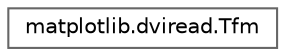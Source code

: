 digraph "Graphical Class Hierarchy"
{
 // LATEX_PDF_SIZE
  bgcolor="transparent";
  edge [fontname=Helvetica,fontsize=10,labelfontname=Helvetica,labelfontsize=10];
  node [fontname=Helvetica,fontsize=10,shape=box,height=0.2,width=0.4];
  rankdir="LR";
  Node0 [id="Node000000",label="matplotlib.dviread.Tfm",height=0.2,width=0.4,color="grey40", fillcolor="white", style="filled",URL="$dd/da5/classmatplotlib_1_1dviread_1_1Tfm.html",tooltip=" "];
}
